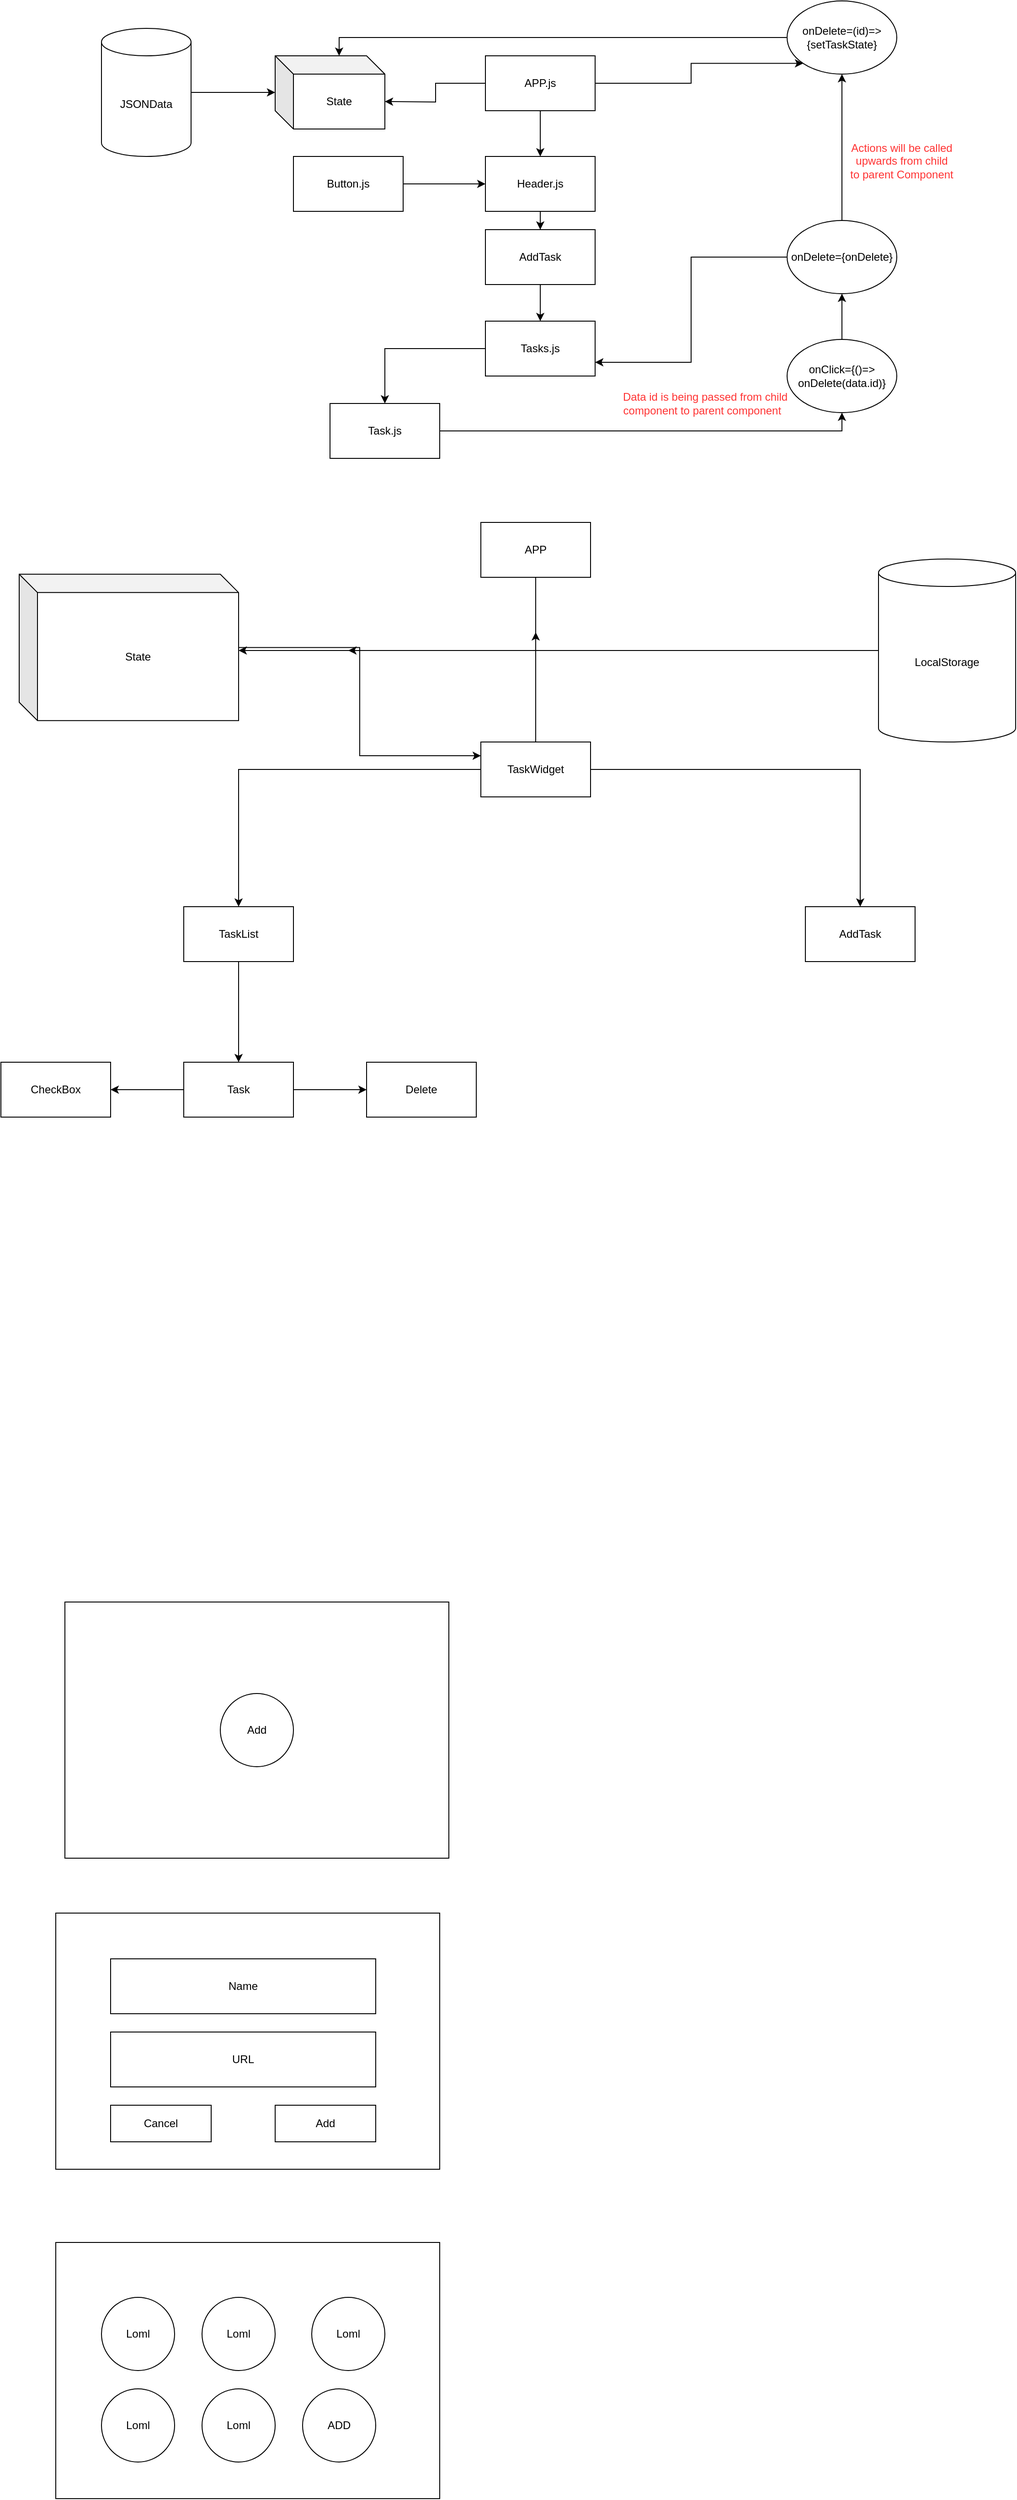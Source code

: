 <mxfile version="14.2.9" type="github">
  <diagram id="XIvJirokyolR4Q2zgeg9" name="Page-1">
    <mxGraphModel dx="2995" dy="1038" grid="1" gridSize="10" guides="1" tooltips="1" connect="1" arrows="1" fold="1" page="1" pageScale="1" pageWidth="850" pageHeight="1100" math="0" shadow="0">
      <root>
        <mxCell id="0" />
        <mxCell id="1" parent="0" />
        <mxCell id="-jr_KmrOgbQ2j4UbXpEs-5" value="" style="edgeStyle=orthogonalEdgeStyle;rounded=0;orthogonalLoop=1;jettySize=auto;html=1;entryX=0;entryY=1;entryDx=0;entryDy=0;" parent="1" source="-jr_KmrOgbQ2j4UbXpEs-1" target="-jr_KmrOgbQ2j4UbXpEs-30" edge="1">
          <mxGeometry relative="1" as="geometry">
            <mxPoint x="620" y="220" as="targetPoint" />
          </mxGeometry>
        </mxCell>
        <mxCell id="-jr_KmrOgbQ2j4UbXpEs-36" value="" style="edgeStyle=orthogonalEdgeStyle;rounded=0;orthogonalLoop=1;jettySize=auto;html=1;" parent="1" source="-jr_KmrOgbQ2j4UbXpEs-1" edge="1">
          <mxGeometry relative="1" as="geometry">
            <mxPoint x="260" y="220" as="targetPoint" />
          </mxGeometry>
        </mxCell>
        <mxCell id="-jr_KmrOgbQ2j4UbXpEs-53" value="" style="edgeStyle=orthogonalEdgeStyle;rounded=0;orthogonalLoop=1;jettySize=auto;html=1;" parent="1" source="-jr_KmrOgbQ2j4UbXpEs-1" target="-jr_KmrOgbQ2j4UbXpEs-38" edge="1">
          <mxGeometry relative="1" as="geometry" />
        </mxCell>
        <mxCell id="-jr_KmrOgbQ2j4UbXpEs-1" value="APP.js" style="rounded=0;whiteSpace=wrap;html=1;" parent="1" vertex="1">
          <mxGeometry x="370" y="170" width="120" height="60" as="geometry" />
        </mxCell>
        <mxCell id="-jr_KmrOgbQ2j4UbXpEs-61" value="" style="edgeStyle=orthogonalEdgeStyle;rounded=0;orthogonalLoop=1;jettySize=auto;html=1;" parent="1" source="-jr_KmrOgbQ2j4UbXpEs-2" target="-jr_KmrOgbQ2j4UbXpEs-8" edge="1">
          <mxGeometry relative="1" as="geometry" />
        </mxCell>
        <mxCell id="-jr_KmrOgbQ2j4UbXpEs-2" value="Tasks.js" style="rounded=0;whiteSpace=wrap;html=1;" parent="1" vertex="1">
          <mxGeometry x="370" y="460" width="120" height="60" as="geometry" />
        </mxCell>
        <mxCell id="-jr_KmrOgbQ2j4UbXpEs-62" style="edgeStyle=orthogonalEdgeStyle;rounded=0;orthogonalLoop=1;jettySize=auto;html=1;entryX=0.5;entryY=1;entryDx=0;entryDy=0;" parent="1" source="-jr_KmrOgbQ2j4UbXpEs-8" target="-jr_KmrOgbQ2j4UbXpEs-11" edge="1">
          <mxGeometry relative="1" as="geometry" />
        </mxCell>
        <mxCell id="-jr_KmrOgbQ2j4UbXpEs-8" value="Task.js" style="rounded=0;whiteSpace=wrap;html=1;" parent="1" vertex="1">
          <mxGeometry x="200" y="550" width="120" height="60" as="geometry" />
        </mxCell>
        <mxCell id="-jr_KmrOgbQ2j4UbXpEs-64" value="" style="edgeStyle=orthogonalEdgeStyle;rounded=0;orthogonalLoop=1;jettySize=auto;html=1;" parent="1" source="-jr_KmrOgbQ2j4UbXpEs-11" target="-jr_KmrOgbQ2j4UbXpEs-29" edge="1">
          <mxGeometry relative="1" as="geometry" />
        </mxCell>
        <mxCell id="-jr_KmrOgbQ2j4UbXpEs-11" value="onClick={()=&amp;gt; onDelete(data.id)}" style="ellipse;whiteSpace=wrap;html=1;rounded=0;" parent="1" vertex="1">
          <mxGeometry x="700" y="480" width="120" height="80" as="geometry" />
        </mxCell>
        <mxCell id="-jr_KmrOgbQ2j4UbXpEs-23" value="&lt;font color=&quot;#ff3333&quot;&gt;Data id is being passed from child &lt;br&gt;component to parent component&amp;nbsp;&amp;nbsp;&lt;/font&gt;" style="text;html=1;align=center;verticalAlign=middle;resizable=0;points=[];autosize=1;" parent="1" vertex="1">
          <mxGeometry x="510" y="535" width="200" height="30" as="geometry" />
        </mxCell>
        <mxCell id="-jr_KmrOgbQ2j4UbXpEs-24" value="&lt;font color=&quot;#ff3333&quot;&gt;Actions will be called &lt;br&gt;upwards from child&lt;br&gt;&amp;nbsp;to parent Component&amp;nbsp;&lt;/font&gt;" style="text;html=1;align=center;verticalAlign=middle;resizable=0;points=[];autosize=1;" parent="1" vertex="1">
          <mxGeometry x="760" y="260" width="130" height="50" as="geometry" />
        </mxCell>
        <mxCell id="-jr_KmrOgbQ2j4UbXpEs-63" style="edgeStyle=orthogonalEdgeStyle;rounded=0;orthogonalLoop=1;jettySize=auto;html=1;entryX=1;entryY=0.75;entryDx=0;entryDy=0;" parent="1" source="-jr_KmrOgbQ2j4UbXpEs-29" target="-jr_KmrOgbQ2j4UbXpEs-2" edge="1">
          <mxGeometry relative="1" as="geometry" />
        </mxCell>
        <mxCell id="-jr_KmrOgbQ2j4UbXpEs-65" style="edgeStyle=orthogonalEdgeStyle;rounded=0;orthogonalLoop=1;jettySize=auto;html=1;entryX=0.5;entryY=1;entryDx=0;entryDy=0;" parent="1" source="-jr_KmrOgbQ2j4UbXpEs-29" target="-jr_KmrOgbQ2j4UbXpEs-30" edge="1">
          <mxGeometry relative="1" as="geometry" />
        </mxCell>
        <mxCell id="-jr_KmrOgbQ2j4UbXpEs-29" value="&lt;span&gt;onDelete={onDelete}&lt;/span&gt;" style="ellipse;whiteSpace=wrap;html=1;" parent="1" vertex="1">
          <mxGeometry x="700" y="350" width="120" height="80" as="geometry" />
        </mxCell>
        <mxCell id="-jr_KmrOgbQ2j4UbXpEs-44" style="edgeStyle=orthogonalEdgeStyle;rounded=0;orthogonalLoop=1;jettySize=auto;html=1;entryX=0.583;entryY=0;entryDx=0;entryDy=0;entryPerimeter=0;" parent="1" source="-jr_KmrOgbQ2j4UbXpEs-30" target="-jr_KmrOgbQ2j4UbXpEs-41" edge="1">
          <mxGeometry relative="1" as="geometry" />
        </mxCell>
        <mxCell id="-jr_KmrOgbQ2j4UbXpEs-30" value="&lt;span&gt;onDelete=(id)=&amp;gt;{setTaskState}&lt;/span&gt;" style="ellipse;whiteSpace=wrap;html=1;" parent="1" vertex="1">
          <mxGeometry x="700" y="110" width="120" height="80" as="geometry" />
        </mxCell>
        <mxCell id="-jr_KmrOgbQ2j4UbXpEs-54" value="" style="edgeStyle=orthogonalEdgeStyle;rounded=0;orthogonalLoop=1;jettySize=auto;html=1;" parent="1" source="-jr_KmrOgbQ2j4UbXpEs-38" target="-jr_KmrOgbQ2j4UbXpEs-48" edge="1">
          <mxGeometry relative="1" as="geometry" />
        </mxCell>
        <mxCell id="-jr_KmrOgbQ2j4UbXpEs-38" value="Header.js&lt;br&gt;" style="rounded=0;whiteSpace=wrap;html=1;" parent="1" vertex="1">
          <mxGeometry x="370" y="280" width="120" height="60" as="geometry" />
        </mxCell>
        <mxCell id="-jr_KmrOgbQ2j4UbXpEs-66" style="edgeStyle=orthogonalEdgeStyle;rounded=0;orthogonalLoop=1;jettySize=auto;html=1;" parent="1" source="-jr_KmrOgbQ2j4UbXpEs-39" target="-jr_KmrOgbQ2j4UbXpEs-38" edge="1">
          <mxGeometry relative="1" as="geometry" />
        </mxCell>
        <mxCell id="-jr_KmrOgbQ2j4UbXpEs-39" value="Button.js" style="rounded=0;whiteSpace=wrap;html=1;" parent="1" vertex="1">
          <mxGeometry x="160" y="280" width="120" height="60" as="geometry" />
        </mxCell>
        <mxCell id="-jr_KmrOgbQ2j4UbXpEs-41" value="State" style="shape=cube;whiteSpace=wrap;html=1;boundedLbl=1;backgroundOutline=1;darkOpacity=0.05;darkOpacity2=0.1;" parent="1" vertex="1">
          <mxGeometry x="140" y="170" width="120" height="80" as="geometry" />
        </mxCell>
        <mxCell id="-jr_KmrOgbQ2j4UbXpEs-43" value="" style="edgeStyle=orthogonalEdgeStyle;rounded=0;orthogonalLoop=1;jettySize=auto;html=1;" parent="1" source="-jr_KmrOgbQ2j4UbXpEs-42" target="-jr_KmrOgbQ2j4UbXpEs-41" edge="1">
          <mxGeometry relative="1" as="geometry" />
        </mxCell>
        <mxCell id="-jr_KmrOgbQ2j4UbXpEs-42" value="JSONData" style="shape=cylinder3;whiteSpace=wrap;html=1;boundedLbl=1;backgroundOutline=1;size=15;" parent="1" vertex="1">
          <mxGeometry x="-50" y="140" width="98" height="140" as="geometry" />
        </mxCell>
        <mxCell id="-jr_KmrOgbQ2j4UbXpEs-59" value="" style="edgeStyle=orthogonalEdgeStyle;rounded=0;orthogonalLoop=1;jettySize=auto;html=1;" parent="1" source="-jr_KmrOgbQ2j4UbXpEs-48" target="-jr_KmrOgbQ2j4UbXpEs-2" edge="1">
          <mxGeometry relative="1" as="geometry" />
        </mxCell>
        <mxCell id="-jr_KmrOgbQ2j4UbXpEs-48" value="AddTask" style="rounded=0;whiteSpace=wrap;html=1;" parent="1" vertex="1">
          <mxGeometry x="370" y="360" width="120" height="60" as="geometry" />
        </mxCell>
        <mxCell id="RuUFGmUNuhghyse_Q7P7-1" value="APP" style="rounded=0;whiteSpace=wrap;html=1;" parent="1" vertex="1">
          <mxGeometry x="365" y="680" width="120" height="60" as="geometry" />
        </mxCell>
        <mxCell id="RuUFGmUNuhghyse_Q7P7-5" value="" style="edgeStyle=orthogonalEdgeStyle;rounded=0;orthogonalLoop=1;jettySize=auto;html=1;" parent="1" source="RuUFGmUNuhghyse_Q7P7-2" target="RuUFGmUNuhghyse_Q7P7-4" edge="1">
          <mxGeometry relative="1" as="geometry" />
        </mxCell>
        <mxCell id="RuUFGmUNuhghyse_Q7P7-7" value="" style="edgeStyle=orthogonalEdgeStyle;rounded=0;orthogonalLoop=1;jettySize=auto;html=1;" parent="1" source="RuUFGmUNuhghyse_Q7P7-2" target="RuUFGmUNuhghyse_Q7P7-6" edge="1">
          <mxGeometry relative="1" as="geometry" />
        </mxCell>
        <mxCell id="RuUFGmUNuhghyse_Q7P7-18" style="edgeStyle=orthogonalEdgeStyle;rounded=0;orthogonalLoop=1;jettySize=auto;html=1;" parent="1" source="RuUFGmUNuhghyse_Q7P7-2" edge="1">
          <mxGeometry relative="1" as="geometry">
            <mxPoint x="425" y="800" as="targetPoint" />
          </mxGeometry>
        </mxCell>
        <mxCell id="RuUFGmUNuhghyse_Q7P7-2" value="TaskWidget" style="rounded=0;whiteSpace=wrap;html=1;" parent="1" vertex="1">
          <mxGeometry x="365" y="920" width="120" height="60" as="geometry" />
        </mxCell>
        <mxCell id="RuUFGmUNuhghyse_Q7P7-4" value="AddTask" style="rounded=0;whiteSpace=wrap;html=1;" parent="1" vertex="1">
          <mxGeometry x="720" y="1100" width="120" height="60" as="geometry" />
        </mxCell>
        <mxCell id="RuUFGmUNuhghyse_Q7P7-9" value="" style="edgeStyle=orthogonalEdgeStyle;rounded=0;orthogonalLoop=1;jettySize=auto;html=1;" parent="1" source="RuUFGmUNuhghyse_Q7P7-6" target="RuUFGmUNuhghyse_Q7P7-8" edge="1">
          <mxGeometry relative="1" as="geometry" />
        </mxCell>
        <mxCell id="RuUFGmUNuhghyse_Q7P7-6" value="TaskList" style="rounded=0;whiteSpace=wrap;html=1;" parent="1" vertex="1">
          <mxGeometry x="40" y="1100" width="120" height="60" as="geometry" />
        </mxCell>
        <mxCell id="RuUFGmUNuhghyse_Q7P7-11" value="" style="edgeStyle=orthogonalEdgeStyle;rounded=0;orthogonalLoop=1;jettySize=auto;html=1;" parent="1" source="RuUFGmUNuhghyse_Q7P7-8" target="RuUFGmUNuhghyse_Q7P7-10" edge="1">
          <mxGeometry relative="1" as="geometry" />
        </mxCell>
        <mxCell id="RuUFGmUNuhghyse_Q7P7-13" value="" style="edgeStyle=orthogonalEdgeStyle;rounded=0;orthogonalLoop=1;jettySize=auto;html=1;" parent="1" source="RuUFGmUNuhghyse_Q7P7-8" target="RuUFGmUNuhghyse_Q7P7-12" edge="1">
          <mxGeometry relative="1" as="geometry" />
        </mxCell>
        <mxCell id="RuUFGmUNuhghyse_Q7P7-8" value="Task" style="rounded=0;whiteSpace=wrap;html=1;" parent="1" vertex="1">
          <mxGeometry x="40" y="1270" width="120" height="60" as="geometry" />
        </mxCell>
        <mxCell id="RuUFGmUNuhghyse_Q7P7-10" value="CheckBox" style="rounded=0;whiteSpace=wrap;html=1;" parent="1" vertex="1">
          <mxGeometry x="-160" y="1270" width="120" height="60" as="geometry" />
        </mxCell>
        <mxCell id="RuUFGmUNuhghyse_Q7P7-12" value="Delete" style="rounded=0;whiteSpace=wrap;html=1;" parent="1" vertex="1">
          <mxGeometry x="240" y="1270" width="120" height="60" as="geometry" />
        </mxCell>
        <mxCell id="RuUFGmUNuhghyse_Q7P7-19" style="edgeStyle=orthogonalEdgeStyle;rounded=0;orthogonalLoop=1;jettySize=auto;html=1;entryX=0;entryY=0.25;entryDx=0;entryDy=0;" parent="1" source="RuUFGmUNuhghyse_Q7P7-14" target="RuUFGmUNuhghyse_Q7P7-2" edge="1">
          <mxGeometry relative="1" as="geometry" />
        </mxCell>
        <mxCell id="RuUFGmUNuhghyse_Q7P7-14" value="State" style="shape=cube;whiteSpace=wrap;html=1;boundedLbl=1;backgroundOutline=1;darkOpacity=0.05;darkOpacity2=0.1;" parent="1" vertex="1">
          <mxGeometry x="-140" y="736.66" width="240" height="160" as="geometry" />
        </mxCell>
        <mxCell id="RuUFGmUNuhghyse_Q7P7-15" value="" style="edgeStyle=orthogonalEdgeStyle;rounded=0;orthogonalLoop=1;jettySize=auto;html=1;" parent="1" source="RuUFGmUNuhghyse_Q7P7-1" target="RuUFGmUNuhghyse_Q7P7-14" edge="1">
          <mxGeometry relative="1" as="geometry">
            <mxPoint x="425" y="740" as="sourcePoint" />
            <mxPoint x="425" y="920" as="targetPoint" />
            <Array as="points">
              <mxPoint x="425" y="820" />
            </Array>
          </mxGeometry>
        </mxCell>
        <mxCell id="RuUFGmUNuhghyse_Q7P7-17" style="edgeStyle=orthogonalEdgeStyle;rounded=0;orthogonalLoop=1;jettySize=auto;html=1;" parent="1" source="RuUFGmUNuhghyse_Q7P7-16" edge="1">
          <mxGeometry relative="1" as="geometry">
            <mxPoint x="220" y="820" as="targetPoint" />
          </mxGeometry>
        </mxCell>
        <mxCell id="RuUFGmUNuhghyse_Q7P7-16" value="LocalStorage" style="shape=cylinder3;whiteSpace=wrap;html=1;boundedLbl=1;backgroundOutline=1;size=15;" parent="1" vertex="1">
          <mxGeometry x="800" y="720" width="150" height="200" as="geometry" />
        </mxCell>
        <mxCell id="aPX2rWlQyNtjW2Mv5H2G-1" value="" style="rounded=0;whiteSpace=wrap;html=1;" vertex="1" parent="1">
          <mxGeometry x="-100" y="2560" width="420" height="280" as="geometry" />
        </mxCell>
        <mxCell id="aPX2rWlQyNtjW2Mv5H2G-2" value="Loml" style="ellipse;whiteSpace=wrap;html=1;aspect=fixed;" vertex="1" parent="1">
          <mxGeometry x="-50" y="2620" width="80" height="80" as="geometry" />
        </mxCell>
        <mxCell id="aPX2rWlQyNtjW2Mv5H2G-7" value="Loml" style="ellipse;whiteSpace=wrap;html=1;aspect=fixed;" vertex="1" parent="1">
          <mxGeometry x="60" y="2620" width="80" height="80" as="geometry" />
        </mxCell>
        <mxCell id="aPX2rWlQyNtjW2Mv5H2G-8" value="Loml" style="ellipse;whiteSpace=wrap;html=1;aspect=fixed;" vertex="1" parent="1">
          <mxGeometry x="180" y="2620" width="80" height="80" as="geometry" />
        </mxCell>
        <mxCell id="aPX2rWlQyNtjW2Mv5H2G-9" value="Loml" style="ellipse;whiteSpace=wrap;html=1;aspect=fixed;" vertex="1" parent="1">
          <mxGeometry x="-50" y="2720" width="80" height="80" as="geometry" />
        </mxCell>
        <mxCell id="aPX2rWlQyNtjW2Mv5H2G-10" value="Loml" style="ellipse;whiteSpace=wrap;html=1;aspect=fixed;" vertex="1" parent="1">
          <mxGeometry x="60" y="2720" width="80" height="80" as="geometry" />
        </mxCell>
        <mxCell id="aPX2rWlQyNtjW2Mv5H2G-11" value="ADD" style="ellipse;whiteSpace=wrap;html=1;aspect=fixed;" vertex="1" parent="1">
          <mxGeometry x="170" y="2720" width="80" height="80" as="geometry" />
        </mxCell>
        <mxCell id="aPX2rWlQyNtjW2Mv5H2G-12" value="" style="rounded=0;whiteSpace=wrap;html=1;" vertex="1" parent="1">
          <mxGeometry x="-100" y="2200" width="420" height="280" as="geometry" />
        </mxCell>
        <mxCell id="aPX2rWlQyNtjW2Mv5H2G-24" value="Name" style="rounded=0;whiteSpace=wrap;html=1;" vertex="1" parent="1">
          <mxGeometry x="-40" y="2250" width="290" height="60" as="geometry" />
        </mxCell>
        <mxCell id="aPX2rWlQyNtjW2Mv5H2G-25" value="URL" style="rounded=0;whiteSpace=wrap;html=1;" vertex="1" parent="1">
          <mxGeometry x="-40" y="2330" width="290" height="60" as="geometry" />
        </mxCell>
        <mxCell id="aPX2rWlQyNtjW2Mv5H2G-26" value="Cancel" style="rounded=0;whiteSpace=wrap;html=1;" vertex="1" parent="1">
          <mxGeometry x="-40" y="2410" width="110" height="40" as="geometry" />
        </mxCell>
        <mxCell id="aPX2rWlQyNtjW2Mv5H2G-27" value="Add" style="rounded=0;whiteSpace=wrap;html=1;" vertex="1" parent="1">
          <mxGeometry x="140" y="2410" width="110" height="40" as="geometry" />
        </mxCell>
        <mxCell id="aPX2rWlQyNtjW2Mv5H2G-28" value="" style="rounded=0;whiteSpace=wrap;html=1;" vertex="1" parent="1">
          <mxGeometry x="-90" y="1860" width="420" height="280" as="geometry" />
        </mxCell>
        <mxCell id="aPX2rWlQyNtjW2Mv5H2G-35" value="Add" style="ellipse;whiteSpace=wrap;html=1;aspect=fixed;" vertex="1" parent="1">
          <mxGeometry x="80" y="1960" width="80" height="80" as="geometry" />
        </mxCell>
      </root>
    </mxGraphModel>
  </diagram>
</mxfile>
